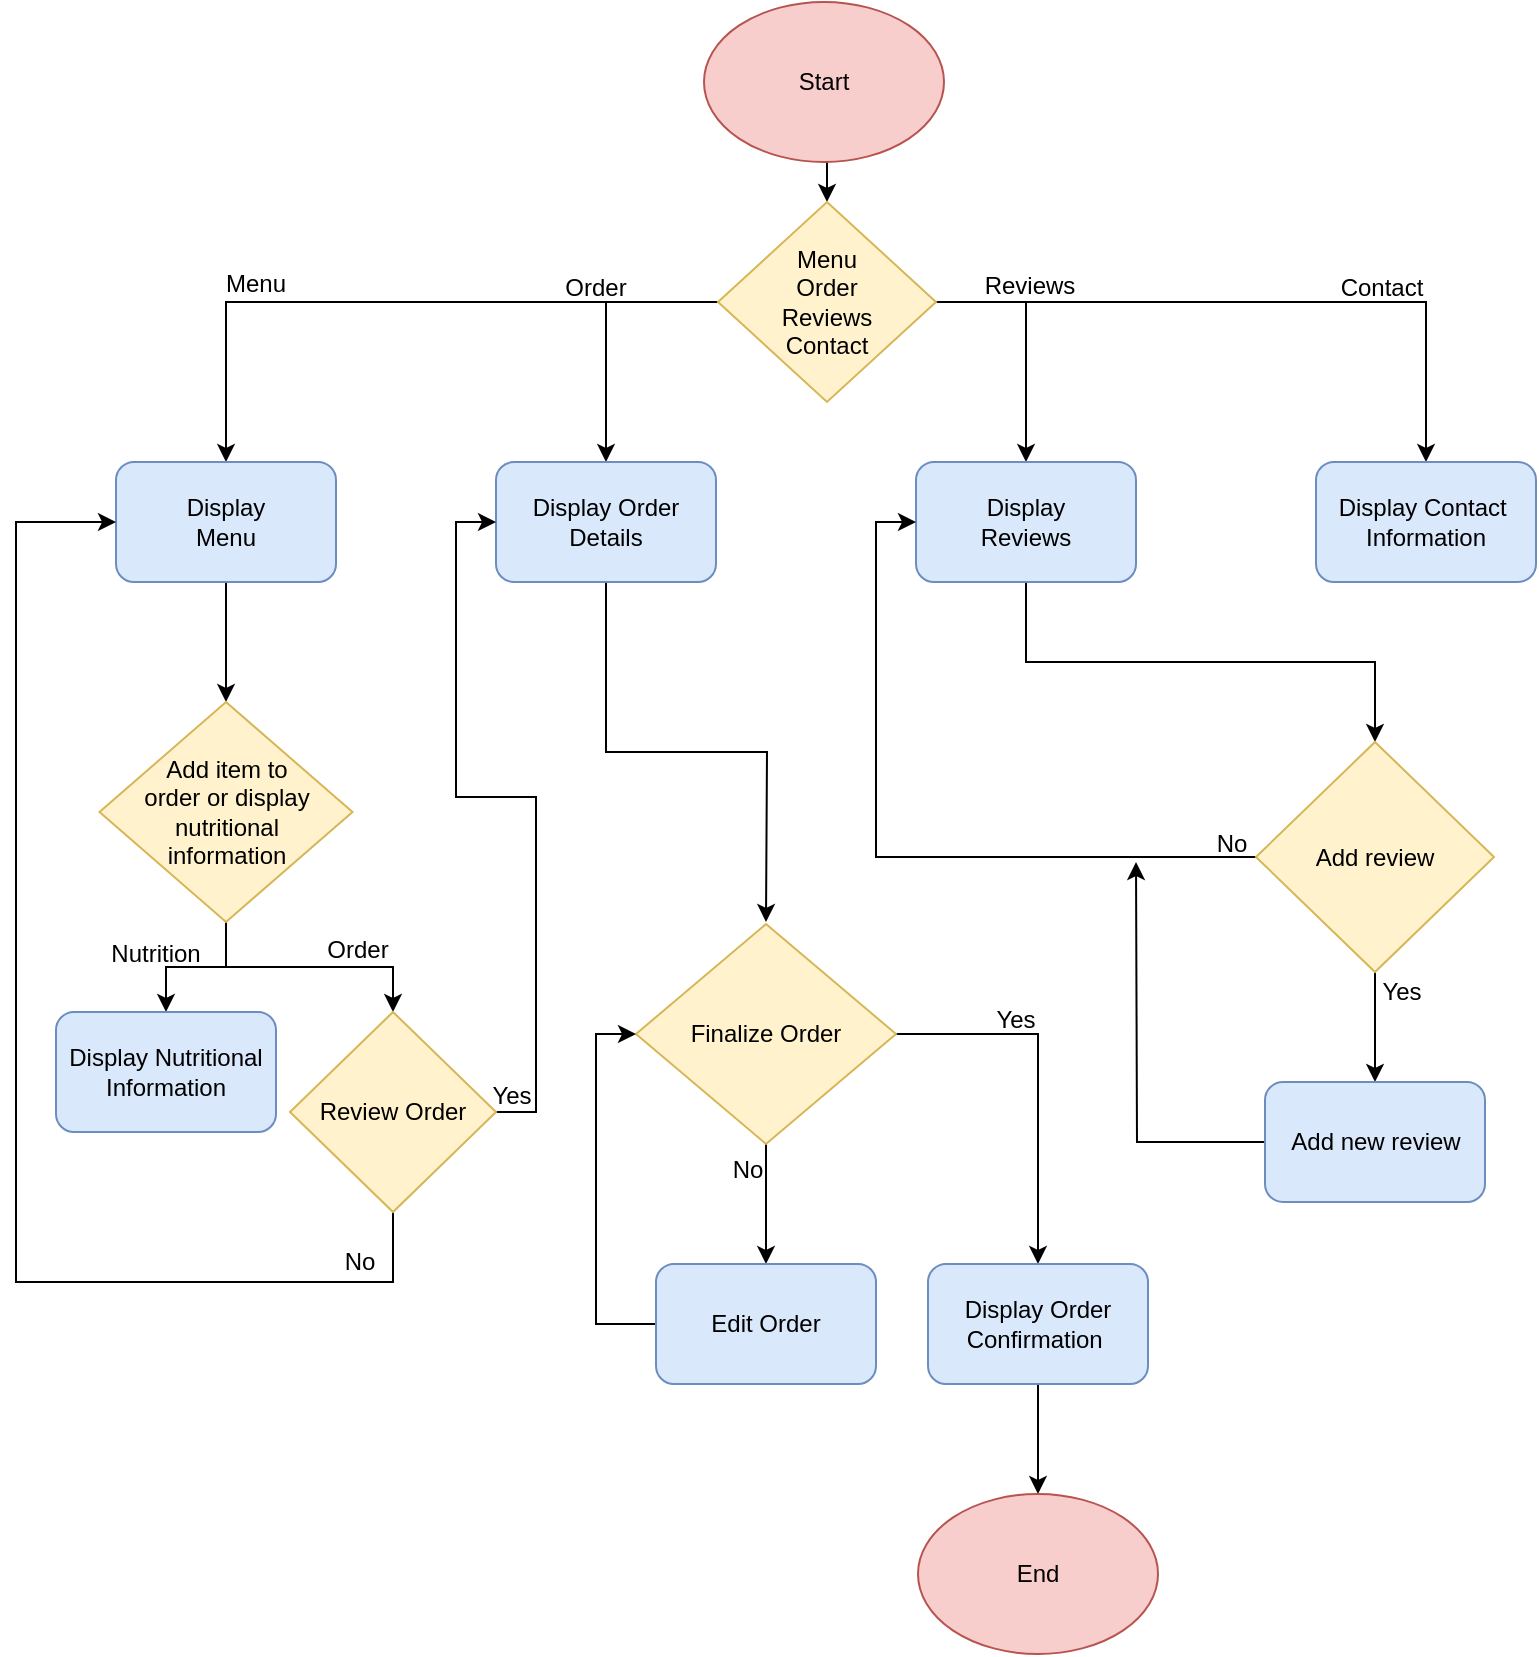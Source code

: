 <mxfile version="20.0.4" type="github">
  <diagram id="C5RBs43oDa-KdzZeNtuy" name="Page-1">
    <mxGraphModel dx="1209" dy="1798" grid="1" gridSize="10" guides="1" tooltips="1" connect="1" arrows="1" fold="1" page="1" pageScale="1" pageWidth="827" pageHeight="1169" math="0" shadow="0">
      <root>
        <mxCell id="WIyWlLk6GJQsqaUBKTNV-0" />
        <mxCell id="WIyWlLk6GJQsqaUBKTNV-1" parent="WIyWlLk6GJQsqaUBKTNV-0" />
        <mxCell id="IKsz1c_bPwegAjEKbgQd-44" style="edgeStyle=orthogonalEdgeStyle;rounded=0;orthogonalLoop=1;jettySize=auto;html=1;exitX=0.5;exitY=1;exitDx=0;exitDy=0;entryX=0.5;entryY=0;entryDx=0;entryDy=0;" edge="1" parent="WIyWlLk6GJQsqaUBKTNV-1" source="IKsz1c_bPwegAjEKbgQd-21" target="IKsz1c_bPwegAjEKbgQd-22">
          <mxGeometry relative="1" as="geometry" />
        </mxCell>
        <mxCell id="IKsz1c_bPwegAjEKbgQd-21" value="Start" style="ellipse;whiteSpace=wrap;html=1;fillColor=#f8cecc;strokeColor=#b85450;" vertex="1" parent="WIyWlLk6GJQsqaUBKTNV-1">
          <mxGeometry x="354" y="-1140" width="120" height="80" as="geometry" />
        </mxCell>
        <mxCell id="IKsz1c_bPwegAjEKbgQd-45" style="edgeStyle=orthogonalEdgeStyle;rounded=0;orthogonalLoop=1;jettySize=auto;html=1;exitX=0;exitY=0.5;exitDx=0;exitDy=0;" edge="1" parent="WIyWlLk6GJQsqaUBKTNV-1" source="IKsz1c_bPwegAjEKbgQd-22" target="IKsz1c_bPwegAjEKbgQd-23">
          <mxGeometry relative="1" as="geometry" />
        </mxCell>
        <mxCell id="IKsz1c_bPwegAjEKbgQd-46" style="edgeStyle=orthogonalEdgeStyle;rounded=0;orthogonalLoop=1;jettySize=auto;html=1;exitX=0;exitY=0.5;exitDx=0;exitDy=0;" edge="1" parent="WIyWlLk6GJQsqaUBKTNV-1" source="IKsz1c_bPwegAjEKbgQd-22" target="IKsz1c_bPwegAjEKbgQd-24">
          <mxGeometry relative="1" as="geometry" />
        </mxCell>
        <mxCell id="IKsz1c_bPwegAjEKbgQd-47" style="edgeStyle=orthogonalEdgeStyle;rounded=0;orthogonalLoop=1;jettySize=auto;html=1;exitX=1;exitY=0.5;exitDx=0;exitDy=0;" edge="1" parent="WIyWlLk6GJQsqaUBKTNV-1" source="IKsz1c_bPwegAjEKbgQd-22" target="IKsz1c_bPwegAjEKbgQd-25">
          <mxGeometry relative="1" as="geometry" />
        </mxCell>
        <mxCell id="IKsz1c_bPwegAjEKbgQd-48" style="edgeStyle=orthogonalEdgeStyle;rounded=0;orthogonalLoop=1;jettySize=auto;html=1;exitX=1;exitY=0.5;exitDx=0;exitDy=0;" edge="1" parent="WIyWlLk6GJQsqaUBKTNV-1" source="IKsz1c_bPwegAjEKbgQd-22" target="IKsz1c_bPwegAjEKbgQd-26">
          <mxGeometry relative="1" as="geometry" />
        </mxCell>
        <mxCell id="IKsz1c_bPwegAjEKbgQd-22" value="Menu&lt;br&gt;Order&lt;br&gt;Reviews&lt;br&gt;Contact" style="rhombus;whiteSpace=wrap;html=1;fillColor=#fff2cc;strokeColor=#d6b656;" vertex="1" parent="WIyWlLk6GJQsqaUBKTNV-1">
          <mxGeometry x="361" y="-1040" width="109" height="100" as="geometry" />
        </mxCell>
        <mxCell id="IKsz1c_bPwegAjEKbgQd-49" style="edgeStyle=orthogonalEdgeStyle;rounded=0;orthogonalLoop=1;jettySize=auto;html=1;exitX=0.5;exitY=1;exitDx=0;exitDy=0;entryX=0.5;entryY=0;entryDx=0;entryDy=0;" edge="1" parent="WIyWlLk6GJQsqaUBKTNV-1" source="IKsz1c_bPwegAjEKbgQd-23" target="IKsz1c_bPwegAjEKbgQd-28">
          <mxGeometry relative="1" as="geometry" />
        </mxCell>
        <mxCell id="IKsz1c_bPwegAjEKbgQd-23" value="Display&lt;br&gt;Menu" style="rounded=1;whiteSpace=wrap;html=1;fillColor=#dae8fc;strokeColor=#6c8ebf;" vertex="1" parent="WIyWlLk6GJQsqaUBKTNV-1">
          <mxGeometry x="60" y="-910" width="110" height="60" as="geometry" />
        </mxCell>
        <mxCell id="IKsz1c_bPwegAjEKbgQd-58" style="edgeStyle=orthogonalEdgeStyle;rounded=0;orthogonalLoop=1;jettySize=auto;html=1;exitX=0.5;exitY=1;exitDx=0;exitDy=0;" edge="1" parent="WIyWlLk6GJQsqaUBKTNV-1" source="IKsz1c_bPwegAjEKbgQd-24">
          <mxGeometry relative="1" as="geometry">
            <mxPoint x="385" y="-680" as="targetPoint" />
          </mxGeometry>
        </mxCell>
        <mxCell id="IKsz1c_bPwegAjEKbgQd-24" value="Display Order&lt;br&gt;Details" style="rounded=1;whiteSpace=wrap;html=1;fillColor=#dae8fc;strokeColor=#6c8ebf;" vertex="1" parent="WIyWlLk6GJQsqaUBKTNV-1">
          <mxGeometry x="250" y="-910" width="110" height="60" as="geometry" />
        </mxCell>
        <mxCell id="IKsz1c_bPwegAjEKbgQd-63" style="edgeStyle=orthogonalEdgeStyle;rounded=0;orthogonalLoop=1;jettySize=auto;html=1;exitX=0.5;exitY=1;exitDx=0;exitDy=0;entryX=0.5;entryY=0;entryDx=0;entryDy=0;" edge="1" parent="WIyWlLk6GJQsqaUBKTNV-1" source="IKsz1c_bPwegAjEKbgQd-25" target="IKsz1c_bPwegAjEKbgQd-38">
          <mxGeometry relative="1" as="geometry" />
        </mxCell>
        <mxCell id="IKsz1c_bPwegAjEKbgQd-25" value="Display&lt;br&gt;Reviews" style="rounded=1;whiteSpace=wrap;html=1;fillColor=#dae8fc;strokeColor=#6c8ebf;" vertex="1" parent="WIyWlLk6GJQsqaUBKTNV-1">
          <mxGeometry x="460" y="-910" width="110" height="60" as="geometry" />
        </mxCell>
        <mxCell id="IKsz1c_bPwegAjEKbgQd-26" value="Display Contact&amp;nbsp;&lt;br&gt;Information" style="rounded=1;whiteSpace=wrap;html=1;fillColor=#dae8fc;strokeColor=#6c8ebf;" vertex="1" parent="WIyWlLk6GJQsqaUBKTNV-1">
          <mxGeometry x="660" y="-910" width="110" height="60" as="geometry" />
        </mxCell>
        <mxCell id="IKsz1c_bPwegAjEKbgQd-50" style="edgeStyle=orthogonalEdgeStyle;rounded=0;orthogonalLoop=1;jettySize=auto;html=1;exitX=0.5;exitY=1;exitDx=0;exitDy=0;" edge="1" parent="WIyWlLk6GJQsqaUBKTNV-1" source="IKsz1c_bPwegAjEKbgQd-28" target="IKsz1c_bPwegAjEKbgQd-31">
          <mxGeometry relative="1" as="geometry" />
        </mxCell>
        <mxCell id="IKsz1c_bPwegAjEKbgQd-51" style="edgeStyle=orthogonalEdgeStyle;rounded=0;orthogonalLoop=1;jettySize=auto;html=1;exitX=0.5;exitY=1;exitDx=0;exitDy=0;entryX=0.5;entryY=0;entryDx=0;entryDy=0;" edge="1" parent="WIyWlLk6GJQsqaUBKTNV-1" source="IKsz1c_bPwegAjEKbgQd-28" target="IKsz1c_bPwegAjEKbgQd-41">
          <mxGeometry relative="1" as="geometry" />
        </mxCell>
        <mxCell id="IKsz1c_bPwegAjEKbgQd-28" value="Add item to &lt;br&gt;order or display nutritional &lt;br&gt;information" style="rhombus;whiteSpace=wrap;html=1;fillColor=#fff2cc;strokeColor=#d6b656;" vertex="1" parent="WIyWlLk6GJQsqaUBKTNV-1">
          <mxGeometry x="51.75" y="-790" width="126.5" height="110" as="geometry" />
        </mxCell>
        <mxCell id="IKsz1c_bPwegAjEKbgQd-31" value="Display Nutritional Information" style="rounded=1;whiteSpace=wrap;html=1;fillColor=#dae8fc;strokeColor=#6c8ebf;" vertex="1" parent="WIyWlLk6GJQsqaUBKTNV-1">
          <mxGeometry x="30" y="-635" width="110" height="60" as="geometry" />
        </mxCell>
        <mxCell id="IKsz1c_bPwegAjEKbgQd-59" style="edgeStyle=orthogonalEdgeStyle;rounded=0;orthogonalLoop=1;jettySize=auto;html=1;exitX=0.5;exitY=1;exitDx=0;exitDy=0;" edge="1" parent="WIyWlLk6GJQsqaUBKTNV-1" source="IKsz1c_bPwegAjEKbgQd-33" target="IKsz1c_bPwegAjEKbgQd-57">
          <mxGeometry relative="1" as="geometry" />
        </mxCell>
        <mxCell id="IKsz1c_bPwegAjEKbgQd-61" style="edgeStyle=orthogonalEdgeStyle;rounded=0;orthogonalLoop=1;jettySize=auto;html=1;exitX=1;exitY=0.5;exitDx=0;exitDy=0;" edge="1" parent="WIyWlLk6GJQsqaUBKTNV-1" source="IKsz1c_bPwegAjEKbgQd-33" target="IKsz1c_bPwegAjEKbgQd-37">
          <mxGeometry relative="1" as="geometry" />
        </mxCell>
        <mxCell id="IKsz1c_bPwegAjEKbgQd-33" value="Finalize Order" style="rhombus;whiteSpace=wrap;html=1;fillColor=#fff2cc;strokeColor=#d6b656;" vertex="1" parent="WIyWlLk6GJQsqaUBKTNV-1">
          <mxGeometry x="320" y="-679" width="130" height="110" as="geometry" />
        </mxCell>
        <mxCell id="IKsz1c_bPwegAjEKbgQd-62" style="edgeStyle=orthogonalEdgeStyle;rounded=0;orthogonalLoop=1;jettySize=auto;html=1;exitX=0.5;exitY=1;exitDx=0;exitDy=0;" edge="1" parent="WIyWlLk6GJQsqaUBKTNV-1" source="IKsz1c_bPwegAjEKbgQd-37" target="IKsz1c_bPwegAjEKbgQd-40">
          <mxGeometry relative="1" as="geometry" />
        </mxCell>
        <mxCell id="IKsz1c_bPwegAjEKbgQd-37" value="Display Order Confirmation&amp;nbsp;" style="rounded=1;whiteSpace=wrap;html=1;fillColor=#dae8fc;strokeColor=#6c8ebf;" vertex="1" parent="WIyWlLk6GJQsqaUBKTNV-1">
          <mxGeometry x="466" y="-509" width="110" height="60" as="geometry" />
        </mxCell>
        <mxCell id="IKsz1c_bPwegAjEKbgQd-64" style="edgeStyle=orthogonalEdgeStyle;rounded=0;orthogonalLoop=1;jettySize=auto;html=1;exitX=0;exitY=0.5;exitDx=0;exitDy=0;entryX=0;entryY=0.5;entryDx=0;entryDy=0;" edge="1" parent="WIyWlLk6GJQsqaUBKTNV-1" source="IKsz1c_bPwegAjEKbgQd-38" target="IKsz1c_bPwegAjEKbgQd-25">
          <mxGeometry relative="1" as="geometry" />
        </mxCell>
        <mxCell id="IKsz1c_bPwegAjEKbgQd-65" style="edgeStyle=orthogonalEdgeStyle;rounded=0;orthogonalLoop=1;jettySize=auto;html=1;exitX=0.5;exitY=1;exitDx=0;exitDy=0;" edge="1" parent="WIyWlLk6GJQsqaUBKTNV-1" source="IKsz1c_bPwegAjEKbgQd-38" target="IKsz1c_bPwegAjEKbgQd-39">
          <mxGeometry relative="1" as="geometry" />
        </mxCell>
        <mxCell id="IKsz1c_bPwegAjEKbgQd-38" value="Add review" style="rhombus;whiteSpace=wrap;html=1;fillColor=#fff2cc;strokeColor=#d6b656;" vertex="1" parent="WIyWlLk6GJQsqaUBKTNV-1">
          <mxGeometry x="630" y="-770" width="119" height="115" as="geometry" />
        </mxCell>
        <mxCell id="IKsz1c_bPwegAjEKbgQd-87" style="edgeStyle=orthogonalEdgeStyle;rounded=0;orthogonalLoop=1;jettySize=auto;html=1;exitX=0;exitY=0.5;exitDx=0;exitDy=0;" edge="1" parent="WIyWlLk6GJQsqaUBKTNV-1" source="IKsz1c_bPwegAjEKbgQd-39">
          <mxGeometry relative="1" as="geometry">
            <mxPoint x="570" y="-710" as="targetPoint" />
          </mxGeometry>
        </mxCell>
        <mxCell id="IKsz1c_bPwegAjEKbgQd-39" value="Add new review" style="rounded=1;whiteSpace=wrap;html=1;fillColor=#dae8fc;strokeColor=#6c8ebf;" vertex="1" parent="WIyWlLk6GJQsqaUBKTNV-1">
          <mxGeometry x="634.5" y="-600" width="110" height="60" as="geometry" />
        </mxCell>
        <mxCell id="IKsz1c_bPwegAjEKbgQd-40" value="End" style="ellipse;whiteSpace=wrap;html=1;fillColor=#f8cecc;strokeColor=#b85450;" vertex="1" parent="WIyWlLk6GJQsqaUBKTNV-1">
          <mxGeometry x="461" y="-394" width="120" height="80" as="geometry" />
        </mxCell>
        <mxCell id="IKsz1c_bPwegAjEKbgQd-52" style="edgeStyle=orthogonalEdgeStyle;rounded=0;orthogonalLoop=1;jettySize=auto;html=1;exitX=1;exitY=0.5;exitDx=0;exitDy=0;entryX=0;entryY=0.5;entryDx=0;entryDy=0;" edge="1" parent="WIyWlLk6GJQsqaUBKTNV-1" source="IKsz1c_bPwegAjEKbgQd-41" target="IKsz1c_bPwegAjEKbgQd-24">
          <mxGeometry relative="1" as="geometry" />
        </mxCell>
        <mxCell id="IKsz1c_bPwegAjEKbgQd-67" style="edgeStyle=orthogonalEdgeStyle;rounded=0;orthogonalLoop=1;jettySize=auto;html=1;exitX=0.5;exitY=1;exitDx=0;exitDy=0;entryX=0;entryY=0.5;entryDx=0;entryDy=0;" edge="1" parent="WIyWlLk6GJQsqaUBKTNV-1" source="IKsz1c_bPwegAjEKbgQd-41" target="IKsz1c_bPwegAjEKbgQd-23">
          <mxGeometry relative="1" as="geometry">
            <Array as="points">
              <mxPoint x="199" y="-500" />
              <mxPoint x="10" y="-500" />
              <mxPoint x="10" y="-880" />
            </Array>
          </mxGeometry>
        </mxCell>
        <mxCell id="IKsz1c_bPwegAjEKbgQd-41" value="Review Order" style="rhombus;whiteSpace=wrap;html=1;fillColor=#fff2cc;strokeColor=#d6b656;" vertex="1" parent="WIyWlLk6GJQsqaUBKTNV-1">
          <mxGeometry x="147" y="-635" width="103" height="100" as="geometry" />
        </mxCell>
        <mxCell id="IKsz1c_bPwegAjEKbgQd-60" style="edgeStyle=orthogonalEdgeStyle;rounded=0;orthogonalLoop=1;jettySize=auto;html=1;exitX=0;exitY=0.5;exitDx=0;exitDy=0;entryX=0;entryY=0.5;entryDx=0;entryDy=0;" edge="1" parent="WIyWlLk6GJQsqaUBKTNV-1" source="IKsz1c_bPwegAjEKbgQd-57" target="IKsz1c_bPwegAjEKbgQd-33">
          <mxGeometry relative="1" as="geometry" />
        </mxCell>
        <mxCell id="IKsz1c_bPwegAjEKbgQd-57" value="Edit Order" style="rounded=1;whiteSpace=wrap;html=1;fillColor=#dae8fc;strokeColor=#6c8ebf;" vertex="1" parent="WIyWlLk6GJQsqaUBKTNV-1">
          <mxGeometry x="330" y="-509" width="110" height="60" as="geometry" />
        </mxCell>
        <mxCell id="IKsz1c_bPwegAjEKbgQd-69" value="Order" style="text;html=1;strokeColor=none;fillColor=none;align=center;verticalAlign=middle;whiteSpace=wrap;rounded=0;" vertex="1" parent="WIyWlLk6GJQsqaUBKTNV-1">
          <mxGeometry x="151" y="-681" width="60" height="30" as="geometry" />
        </mxCell>
        <mxCell id="IKsz1c_bPwegAjEKbgQd-70" value="Nutrition" style="text;html=1;strokeColor=none;fillColor=none;align=center;verticalAlign=middle;whiteSpace=wrap;rounded=0;" vertex="1" parent="WIyWlLk6GJQsqaUBKTNV-1">
          <mxGeometry x="50" y="-679" width="60" height="30" as="geometry" />
        </mxCell>
        <mxCell id="IKsz1c_bPwegAjEKbgQd-73" value="Menu" style="text;html=1;strokeColor=none;fillColor=none;align=center;verticalAlign=middle;whiteSpace=wrap;rounded=0;" vertex="1" parent="WIyWlLk6GJQsqaUBKTNV-1">
          <mxGeometry x="100" y="-1014" width="60" height="30" as="geometry" />
        </mxCell>
        <mxCell id="IKsz1c_bPwegAjEKbgQd-76" value="Order" style="text;html=1;strokeColor=none;fillColor=none;align=center;verticalAlign=middle;whiteSpace=wrap;rounded=0;" vertex="1" parent="WIyWlLk6GJQsqaUBKTNV-1">
          <mxGeometry x="270" y="-1012" width="60" height="30" as="geometry" />
        </mxCell>
        <mxCell id="IKsz1c_bPwegAjEKbgQd-77" value="No" style="text;html=1;strokeColor=none;fillColor=none;align=center;verticalAlign=middle;whiteSpace=wrap;rounded=0;" vertex="1" parent="WIyWlLk6GJQsqaUBKTNV-1">
          <mxGeometry x="152" y="-525" width="60" height="30" as="geometry" />
        </mxCell>
        <mxCell id="IKsz1c_bPwegAjEKbgQd-80" value="Yes" style="text;html=1;strokeColor=none;fillColor=none;align=center;verticalAlign=middle;whiteSpace=wrap;rounded=0;" vertex="1" parent="WIyWlLk6GJQsqaUBKTNV-1">
          <mxGeometry x="228" y="-608" width="60" height="30" as="geometry" />
        </mxCell>
        <mxCell id="IKsz1c_bPwegAjEKbgQd-81" value="Reviews" style="text;html=1;strokeColor=none;fillColor=none;align=center;verticalAlign=middle;whiteSpace=wrap;rounded=0;" vertex="1" parent="WIyWlLk6GJQsqaUBKTNV-1">
          <mxGeometry x="487" y="-1013" width="60" height="30" as="geometry" />
        </mxCell>
        <mxCell id="IKsz1c_bPwegAjEKbgQd-82" value="Contact" style="text;html=1;strokeColor=none;fillColor=none;align=center;verticalAlign=middle;whiteSpace=wrap;rounded=0;" vertex="1" parent="WIyWlLk6GJQsqaUBKTNV-1">
          <mxGeometry x="662.5" y="-1012" width="60" height="30" as="geometry" />
        </mxCell>
        <mxCell id="IKsz1c_bPwegAjEKbgQd-83" value="No" style="text;html=1;strokeColor=none;fillColor=none;align=center;verticalAlign=middle;whiteSpace=wrap;rounded=0;" vertex="1" parent="WIyWlLk6GJQsqaUBKTNV-1">
          <mxGeometry x="346" y="-571" width="60" height="30" as="geometry" />
        </mxCell>
        <mxCell id="IKsz1c_bPwegAjEKbgQd-84" value="No" style="text;html=1;strokeColor=none;fillColor=none;align=center;verticalAlign=middle;whiteSpace=wrap;rounded=0;" vertex="1" parent="WIyWlLk6GJQsqaUBKTNV-1">
          <mxGeometry x="588" y="-734" width="60" height="30" as="geometry" />
        </mxCell>
        <mxCell id="IKsz1c_bPwegAjEKbgQd-85" value="Yes" style="text;html=1;strokeColor=none;fillColor=none;align=center;verticalAlign=middle;whiteSpace=wrap;rounded=0;" vertex="1" parent="WIyWlLk6GJQsqaUBKTNV-1">
          <mxGeometry x="673" y="-660" width="60" height="30" as="geometry" />
        </mxCell>
        <mxCell id="IKsz1c_bPwegAjEKbgQd-86" value="Yes" style="text;html=1;strokeColor=none;fillColor=none;align=center;verticalAlign=middle;whiteSpace=wrap;rounded=0;" vertex="1" parent="WIyWlLk6GJQsqaUBKTNV-1">
          <mxGeometry x="480" y="-646" width="60" height="30" as="geometry" />
        </mxCell>
      </root>
    </mxGraphModel>
  </diagram>
</mxfile>
